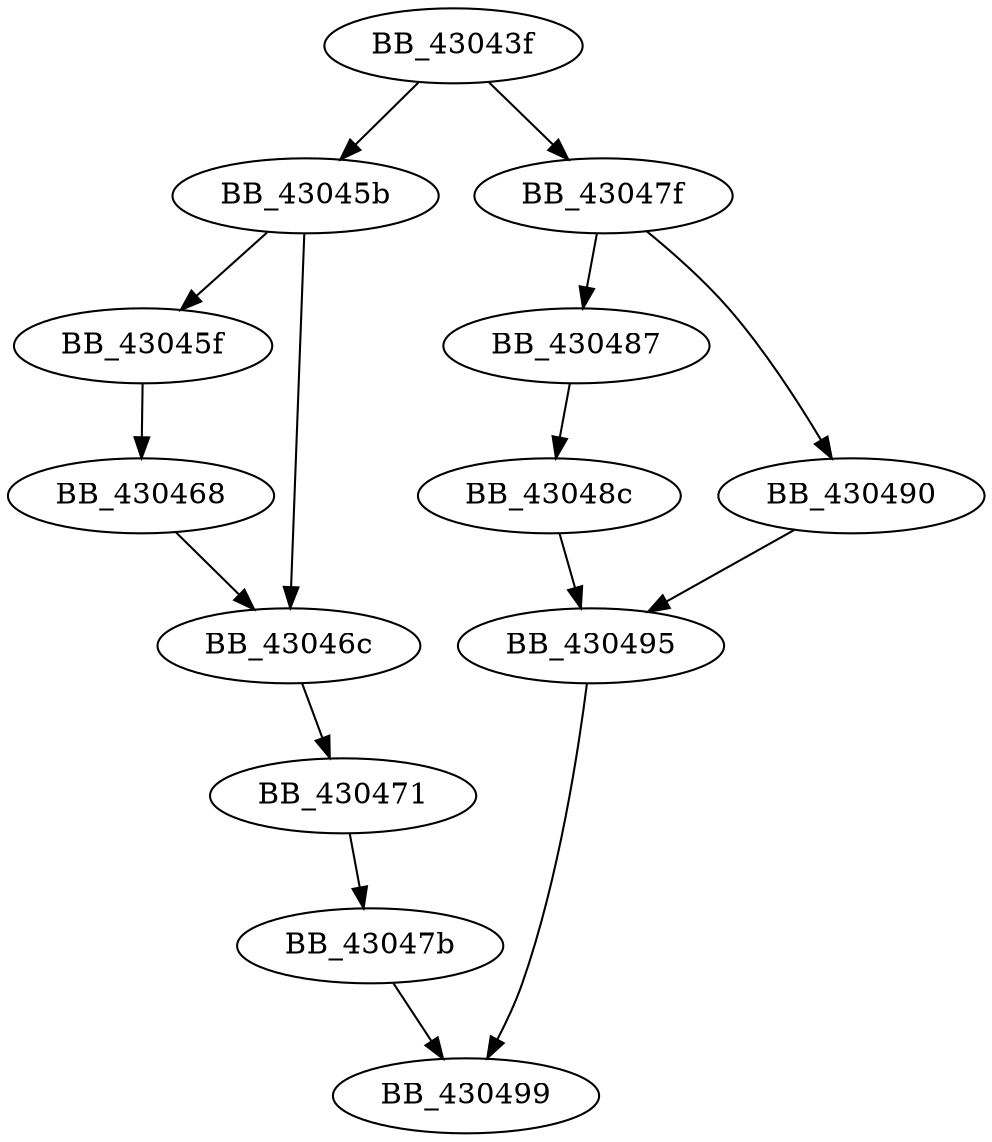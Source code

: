 DiGraph __controlfp_s{
BB_43043f->BB_43045b
BB_43043f->BB_43047f
BB_43045b->BB_43045f
BB_43045b->BB_43046c
BB_43045f->BB_430468
BB_430468->BB_43046c
BB_43046c->BB_430471
BB_430471->BB_43047b
BB_43047b->BB_430499
BB_43047f->BB_430487
BB_43047f->BB_430490
BB_430487->BB_43048c
BB_43048c->BB_430495
BB_430490->BB_430495
BB_430495->BB_430499
}
